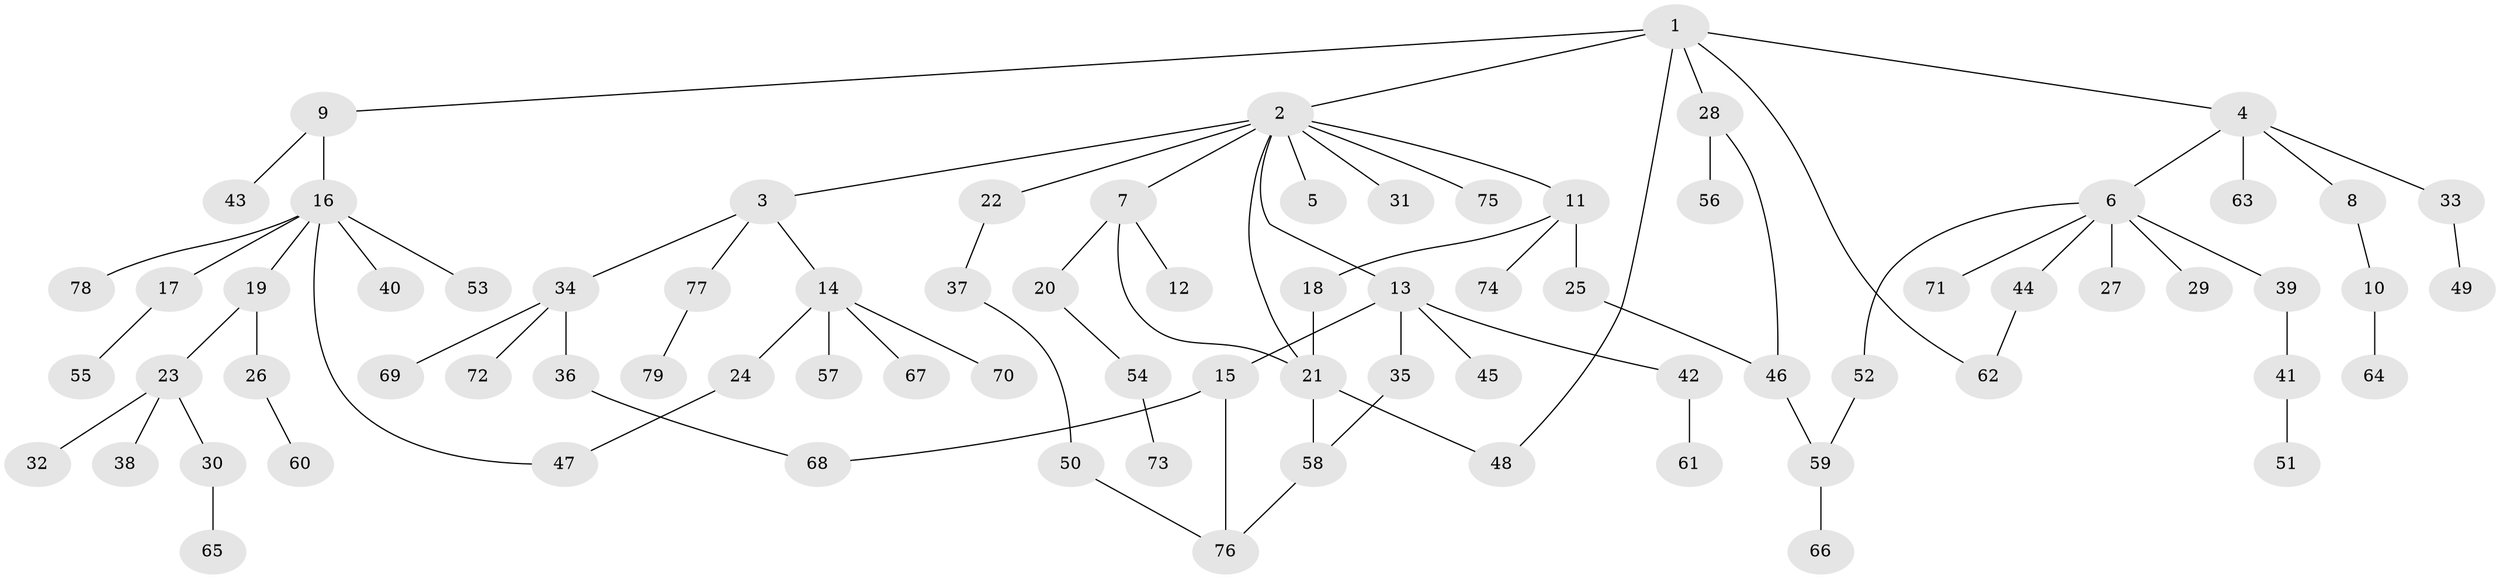 // Generated by graph-tools (version 1.1) at 2025/41/03/09/25 04:41:36]
// undirected, 79 vertices, 89 edges
graph export_dot {
graph [start="1"]
  node [color=gray90,style=filled];
  1;
  2;
  3;
  4;
  5;
  6;
  7;
  8;
  9;
  10;
  11;
  12;
  13;
  14;
  15;
  16;
  17;
  18;
  19;
  20;
  21;
  22;
  23;
  24;
  25;
  26;
  27;
  28;
  29;
  30;
  31;
  32;
  33;
  34;
  35;
  36;
  37;
  38;
  39;
  40;
  41;
  42;
  43;
  44;
  45;
  46;
  47;
  48;
  49;
  50;
  51;
  52;
  53;
  54;
  55;
  56;
  57;
  58;
  59;
  60;
  61;
  62;
  63;
  64;
  65;
  66;
  67;
  68;
  69;
  70;
  71;
  72;
  73;
  74;
  75;
  76;
  77;
  78;
  79;
  1 -- 2;
  1 -- 4;
  1 -- 9;
  1 -- 28;
  1 -- 62;
  1 -- 48;
  2 -- 3;
  2 -- 5;
  2 -- 7;
  2 -- 11;
  2 -- 13;
  2 -- 22;
  2 -- 31;
  2 -- 75;
  2 -- 21;
  3 -- 14;
  3 -- 34;
  3 -- 77;
  4 -- 6;
  4 -- 8;
  4 -- 33;
  4 -- 63;
  6 -- 27;
  6 -- 29;
  6 -- 39;
  6 -- 44;
  6 -- 52;
  6 -- 71;
  7 -- 12;
  7 -- 20;
  7 -- 21;
  8 -- 10;
  9 -- 16;
  9 -- 43;
  10 -- 64;
  11 -- 18;
  11 -- 25;
  11 -- 74;
  13 -- 15;
  13 -- 35;
  13 -- 42;
  13 -- 45;
  14 -- 24;
  14 -- 57;
  14 -- 67;
  14 -- 70;
  15 -- 76;
  15 -- 68;
  16 -- 17;
  16 -- 19;
  16 -- 40;
  16 -- 53;
  16 -- 78;
  16 -- 47;
  17 -- 55;
  18 -- 21;
  19 -- 23;
  19 -- 26;
  20 -- 54;
  21 -- 48;
  21 -- 58;
  22 -- 37;
  23 -- 30;
  23 -- 32;
  23 -- 38;
  24 -- 47;
  25 -- 46;
  26 -- 60;
  28 -- 46;
  28 -- 56;
  30 -- 65;
  33 -- 49;
  34 -- 36;
  34 -- 69;
  34 -- 72;
  35 -- 58;
  36 -- 68;
  37 -- 50;
  39 -- 41;
  41 -- 51;
  42 -- 61;
  44 -- 62;
  46 -- 59;
  50 -- 76;
  52 -- 59;
  54 -- 73;
  58 -- 76;
  59 -- 66;
  77 -- 79;
}
